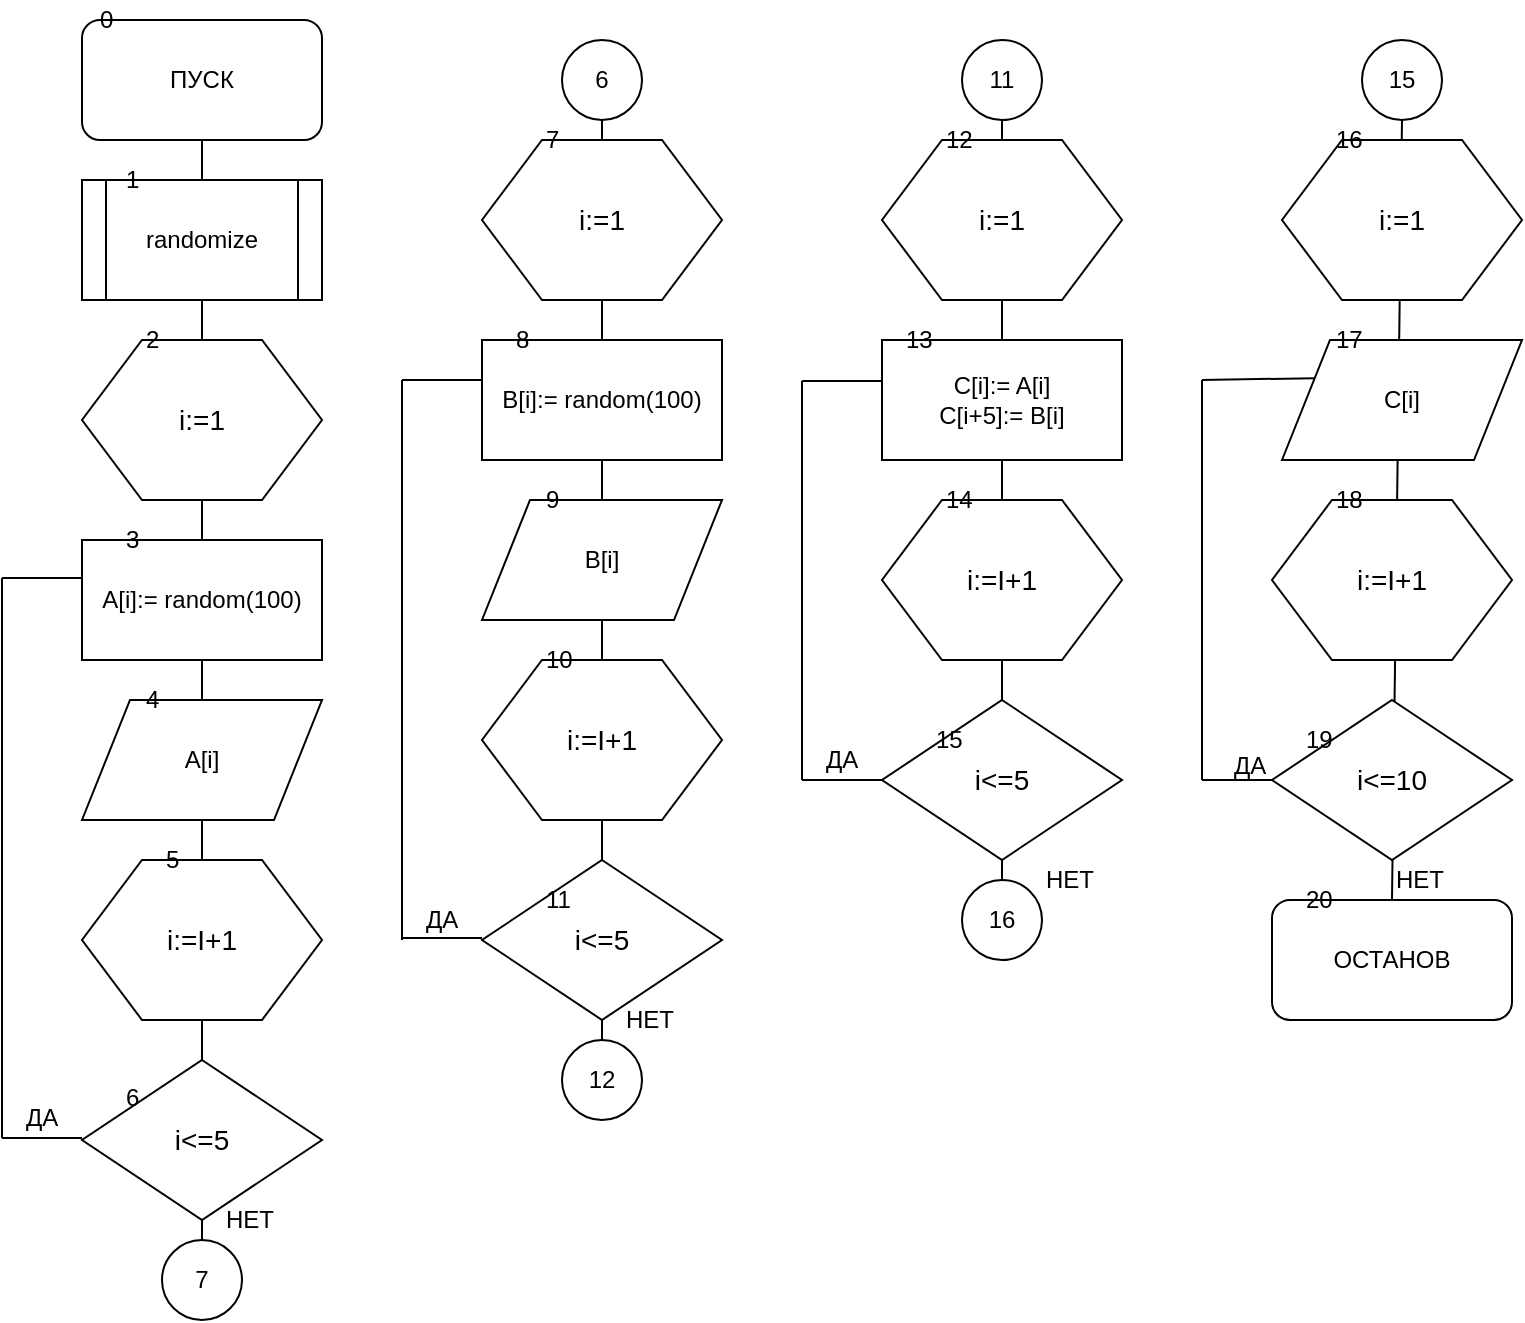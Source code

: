<mxfile version="12.2.7" type="device" pages="1"><diagram id="AQIkGVupj3wP3OMNhYuA" name="Page-1"><mxGraphModel dx="1220" dy="723" grid="1" gridSize="10" guides="1" tooltips="1" connect="1" arrows="1" fold="1" page="1" pageScale="1" pageWidth="827" pageHeight="1169" math="0" shadow="0"><root><mxCell id="0"/><mxCell id="1" parent="0"/><mxCell id="TCG_3MlKlVxxfX95vDjn-75" value="" style="endArrow=none;html=1;entryX=0.5;entryY=0;entryDx=0;entryDy=0;exitX=0.5;exitY=1;exitDx=0;exitDy=0;" edge="1" parent="1" source="TCG_3MlKlVxxfX95vDjn-64" target="TCG_3MlKlVxxfX95vDjn-31"><mxGeometry width="50" height="50" relative="1" as="geometry"><mxPoint x="80" y="740" as="sourcePoint"/><mxPoint x="130" y="690" as="targetPoint"/></mxGeometry></mxCell><mxCell id="TCG_3MlKlVxxfX95vDjn-61" value="" style="endArrow=none;html=1;" edge="1" parent="1" target="TCG_3MlKlVxxfX95vDjn-17"><mxGeometry width="50" height="50" relative="1" as="geometry"><mxPoint x="540" y="62" as="sourcePoint"/><mxPoint x="540" y="540" as="targetPoint"/></mxGeometry></mxCell><mxCell id="TCG_3MlKlVxxfX95vDjn-20" value="" style="endArrow=none;html=1;" edge="1" parent="1" source="TCG_3MlKlVxxfX95vDjn-17"><mxGeometry width="50" height="50" relative="1" as="geometry"><mxPoint x="540" y="62" as="sourcePoint"/><mxPoint x="540" y="460" as="targetPoint"/></mxGeometry></mxCell><mxCell id="TCG_3MlKlVxxfX95vDjn-19" value="" style="endArrow=none;html=1;" edge="1" parent="1"><mxGeometry width="50" height="50" relative="1" as="geometry"><mxPoint x="340" y="60" as="sourcePoint"/><mxPoint x="340" y="540" as="targetPoint"/></mxGeometry></mxCell><mxCell id="TCG_3MlKlVxxfX95vDjn-18" value="" style="endArrow=none;html=1;exitX=0.5;exitY=1;exitDx=0;exitDy=0;" edge="1" parent="1" source="TCG_3MlKlVxxfX95vDjn-1"><mxGeometry width="50" height="50" relative="1" as="geometry"><mxPoint x="80" y="690" as="sourcePoint"/><mxPoint x="140" y="640" as="targetPoint"/></mxGeometry></mxCell><mxCell id="TCG_3MlKlVxxfX95vDjn-1" value="ПУСК" style="rounded=1;whiteSpace=wrap;html=1;" vertex="1" parent="1"><mxGeometry x="80" y="20" width="120" height="60" as="geometry"/></mxCell><mxCell id="TCG_3MlKlVxxfX95vDjn-2" value="randomize" style="shape=process;whiteSpace=wrap;html=1;backgroundOutline=1;" vertex="1" parent="1"><mxGeometry x="80" y="100" width="120" height="60" as="geometry"/></mxCell><mxCell id="TCG_3MlKlVxxfX95vDjn-3" value="&lt;font style=&quot;font-size: 14px&quot;&gt;i:=1&lt;/font&gt;" style="shape=hexagon;perimeter=hexagonPerimeter2;whiteSpace=wrap;html=1;" vertex="1" parent="1"><mxGeometry x="80" y="180" width="120" height="80" as="geometry"/></mxCell><mxCell id="TCG_3MlKlVxxfX95vDjn-4" value="A[i]:= random(100)" style="rounded=0;whiteSpace=wrap;html=1;" vertex="1" parent="1"><mxGeometry x="80" y="280" width="120" height="60" as="geometry"/></mxCell><mxCell id="TCG_3MlKlVxxfX95vDjn-5" value="&lt;span style=&quot;white-space: normal&quot;&gt;A[i]&lt;/span&gt;" style="shape=parallelogram;perimeter=parallelogramPerimeter;whiteSpace=wrap;html=1;" vertex="1" parent="1"><mxGeometry x="80" y="360" width="120" height="60" as="geometry"/></mxCell><mxCell id="TCG_3MlKlVxxfX95vDjn-6" value="&lt;font style=&quot;font-size: 14px&quot;&gt;i:=I+1&lt;/font&gt;" style="shape=hexagon;perimeter=hexagonPerimeter2;whiteSpace=wrap;html=1;" vertex="1" parent="1"><mxGeometry x="80" y="440" width="120" height="80" as="geometry"/></mxCell><mxCell id="TCG_3MlKlVxxfX95vDjn-7" value="&lt;font style=&quot;font-size: 14px&quot;&gt;i&amp;lt;=5&lt;/font&gt;" style="rhombus;whiteSpace=wrap;html=1;" vertex="1" parent="1"><mxGeometry x="80" y="540" width="120" height="80" as="geometry"/></mxCell><mxCell id="TCG_3MlKlVxxfX95vDjn-8" value="&lt;span style=&quot;font-size: 14px ; white-space: normal&quot;&gt;i:=1&lt;/span&gt;" style="shape=hexagon;perimeter=hexagonPerimeter2;whiteSpace=wrap;html=1;" vertex="1" parent="1"><mxGeometry x="280" y="80" width="120" height="80" as="geometry"/></mxCell><mxCell id="TCG_3MlKlVxxfX95vDjn-9" value="B[i]:= random(100)" style="rounded=0;whiteSpace=wrap;html=1;" vertex="1" parent="1"><mxGeometry x="280" y="180" width="120" height="60" as="geometry"/></mxCell><mxCell id="TCG_3MlKlVxxfX95vDjn-10" value="&lt;span style=&quot;white-space: normal&quot;&gt;B[i]&lt;/span&gt;" style="shape=parallelogram;perimeter=parallelogramPerimeter;whiteSpace=wrap;html=1;" vertex="1" parent="1"><mxGeometry x="280" y="260" width="120" height="60" as="geometry"/></mxCell><mxCell id="TCG_3MlKlVxxfX95vDjn-11" value="&lt;span style=&quot;font-size: 14px ; white-space: normal&quot;&gt;i:=I+1&lt;/span&gt;" style="shape=hexagon;perimeter=hexagonPerimeter2;whiteSpace=wrap;html=1;" vertex="1" parent="1"><mxGeometry x="280" y="340" width="120" height="80" as="geometry"/></mxCell><mxCell id="TCG_3MlKlVxxfX95vDjn-12" value="&lt;span style=&quot;font-size: 14px ; white-space: normal&quot;&gt;i&amp;lt;=5&lt;/span&gt;" style="rhombus;whiteSpace=wrap;html=1;" vertex="1" parent="1"><mxGeometry x="280" y="440" width="120" height="80" as="geometry"/></mxCell><mxCell id="TCG_3MlKlVxxfX95vDjn-13" value="&lt;span style=&quot;font-size: 14px ; white-space: normal&quot;&gt;i:=1&lt;/span&gt;" style="shape=hexagon;perimeter=hexagonPerimeter2;whiteSpace=wrap;html=1;" vertex="1" parent="1"><mxGeometry x="480" y="80" width="120" height="80" as="geometry"/></mxCell><mxCell id="TCG_3MlKlVxxfX95vDjn-14" value="&lt;div&gt;C[i]:= A[i]&lt;/div&gt;&lt;div&gt;C[i+5]:= B[i]&lt;/div&gt;" style="rounded=0;whiteSpace=wrap;html=1;" vertex="1" parent="1"><mxGeometry x="480" y="180" width="120" height="60" as="geometry"/></mxCell><mxCell id="TCG_3MlKlVxxfX95vDjn-16" value="&lt;span style=&quot;font-size: 14px ; white-space: normal&quot;&gt;i:=I+1&lt;/span&gt;" style="shape=hexagon;perimeter=hexagonPerimeter2;whiteSpace=wrap;html=1;" vertex="1" parent="1"><mxGeometry x="480" y="260" width="120" height="80" as="geometry"/></mxCell><mxCell id="TCG_3MlKlVxxfX95vDjn-22" value="" style="endArrow=none;html=1;entryX=0;entryY=0.5;entryDx=0;entryDy=0;" edge="1" parent="1" target="TCG_3MlKlVxxfX95vDjn-17"><mxGeometry width="50" height="50" relative="1" as="geometry"><mxPoint x="440" y="400" as="sourcePoint"/><mxPoint x="480" y="480.5" as="targetPoint"/></mxGeometry></mxCell><mxCell id="TCG_3MlKlVxxfX95vDjn-23" value="" style="endArrow=none;html=1;" edge="1" parent="1"><mxGeometry width="50" height="50" relative="1" as="geometry"><mxPoint x="440" y="200.5" as="sourcePoint"/><mxPoint x="440" y="400" as="targetPoint"/></mxGeometry></mxCell><mxCell id="TCG_3MlKlVxxfX95vDjn-24" value="" style="endArrow=none;html=1;entryX=0;entryY=0.5;entryDx=0;entryDy=0;" edge="1" parent="1"><mxGeometry width="50" height="50" relative="1" as="geometry"><mxPoint x="440" y="200.5" as="sourcePoint"/><mxPoint x="480" y="200.5" as="targetPoint"/></mxGeometry></mxCell><mxCell id="TCG_3MlKlVxxfX95vDjn-25" value="ДА" style="text;html=1;resizable=0;points=[];autosize=1;align=left;verticalAlign=top;spacingTop=-4;" vertex="1" parent="1"><mxGeometry x="250" y="460" width="30" height="20" as="geometry"/></mxCell><mxCell id="TCG_3MlKlVxxfX95vDjn-26" value="НЕТ" style="text;html=1;resizable=0;points=[];autosize=1;align=left;verticalAlign=top;spacingTop=-4;" vertex="1" parent="1"><mxGeometry x="150" y="610" width="40" height="20" as="geometry"/></mxCell><mxCell id="TCG_3MlKlVxxfX95vDjn-27" value="7" style="ellipse;whiteSpace=wrap;html=1;aspect=fixed;" vertex="1" parent="1"><mxGeometry x="120" y="630" width="40" height="40" as="geometry"/></mxCell><mxCell id="TCG_3MlKlVxxfX95vDjn-28" value="6" style="ellipse;whiteSpace=wrap;html=1;aspect=fixed;" vertex="1" parent="1"><mxGeometry x="320" y="30" width="40" height="40" as="geometry"/></mxCell><mxCell id="TCG_3MlKlVxxfX95vDjn-29" value="11" style="ellipse;whiteSpace=wrap;html=1;aspect=fixed;" vertex="1" parent="1"><mxGeometry x="520" y="30" width="40" height="40" as="geometry"/></mxCell><mxCell id="TCG_3MlKlVxxfX95vDjn-30" value="12" style="ellipse;whiteSpace=wrap;html=1;aspect=fixed;" vertex="1" parent="1"><mxGeometry x="320" y="530" width="40" height="40" as="geometry"/></mxCell><mxCell id="TCG_3MlKlVxxfX95vDjn-31" value="ОСТАНОВ" style="rounded=1;whiteSpace=wrap;html=1;" vertex="1" parent="1"><mxGeometry x="675" y="460" width="120" height="60" as="geometry"/></mxCell><mxCell id="TCG_3MlKlVxxfX95vDjn-32" value="" style="endArrow=none;html=1;entryX=0;entryY=0.5;entryDx=0;entryDy=0;" edge="1" parent="1"><mxGeometry width="50" height="50" relative="1" as="geometry"><mxPoint x="240" y="479" as="sourcePoint"/><mxPoint x="280" y="479" as="targetPoint"/></mxGeometry></mxCell><mxCell id="TCG_3MlKlVxxfX95vDjn-33" value="" style="endArrow=none;html=1;" edge="1" parent="1"><mxGeometry width="50" height="50" relative="1" as="geometry"><mxPoint x="240" y="200" as="sourcePoint"/><mxPoint x="240" y="480" as="targetPoint"/></mxGeometry></mxCell><mxCell id="TCG_3MlKlVxxfX95vDjn-34" value="" style="endArrow=none;html=1;entryX=0;entryY=0.5;entryDx=0;entryDy=0;" edge="1" parent="1"><mxGeometry width="50" height="50" relative="1" as="geometry"><mxPoint x="240" y="200" as="sourcePoint"/><mxPoint x="280" y="200" as="targetPoint"/></mxGeometry></mxCell><mxCell id="TCG_3MlKlVxxfX95vDjn-35" value="ДА" style="text;html=1;resizable=0;points=[];autosize=1;align=left;verticalAlign=top;spacingTop=-4;" vertex="1" parent="1"><mxGeometry x="450" y="380" width="30" height="20" as="geometry"/></mxCell><mxCell id="TCG_3MlKlVxxfX95vDjn-36" value="" style="endArrow=none;html=1;entryX=0;entryY=0.5;entryDx=0;entryDy=0;" edge="1" parent="1"><mxGeometry width="50" height="50" relative="1" as="geometry"><mxPoint x="40" y="579" as="sourcePoint"/><mxPoint x="80" y="579" as="targetPoint"/></mxGeometry></mxCell><mxCell id="TCG_3MlKlVxxfX95vDjn-37" value="" style="endArrow=none;html=1;" edge="1" parent="1"><mxGeometry width="50" height="50" relative="1" as="geometry"><mxPoint x="40" y="299" as="sourcePoint"/><mxPoint x="40" y="579" as="targetPoint"/></mxGeometry></mxCell><mxCell id="TCG_3MlKlVxxfX95vDjn-38" value="" style="endArrow=none;html=1;entryX=0;entryY=0.5;entryDx=0;entryDy=0;" edge="1" parent="1"><mxGeometry width="50" height="50" relative="1" as="geometry"><mxPoint x="40" y="299" as="sourcePoint"/><mxPoint x="80" y="299" as="targetPoint"/></mxGeometry></mxCell><mxCell id="TCG_3MlKlVxxfX95vDjn-39" value="ДА" style="text;html=1;resizable=0;points=[];autosize=1;align=left;verticalAlign=top;spacingTop=-4;" vertex="1" parent="1"><mxGeometry x="50" y="559" width="30" height="20" as="geometry"/></mxCell><mxCell id="TCG_3MlKlVxxfX95vDjn-40" value="0" style="text;html=1;resizable=0;points=[];autosize=1;align=left;verticalAlign=top;spacingTop=-4;" vertex="1" parent="1"><mxGeometry x="87" y="10" width="20" height="20" as="geometry"/></mxCell><mxCell id="TCG_3MlKlVxxfX95vDjn-41" value="1" style="text;html=1;resizable=0;points=[];autosize=1;align=left;verticalAlign=top;spacingTop=-4;" vertex="1" parent="1"><mxGeometry x="100" y="90" width="20" height="20" as="geometry"/></mxCell><mxCell id="TCG_3MlKlVxxfX95vDjn-42" value="2" style="text;html=1;resizable=0;points=[];autosize=1;align=left;verticalAlign=top;spacingTop=-4;" vertex="1" parent="1"><mxGeometry x="110" y="170" width="20" height="20" as="geometry"/></mxCell><mxCell id="TCG_3MlKlVxxfX95vDjn-43" value="3" style="text;html=1;resizable=0;points=[];autosize=1;align=left;verticalAlign=top;spacingTop=-4;" vertex="1" parent="1"><mxGeometry x="100" y="270" width="20" height="20" as="geometry"/></mxCell><mxCell id="TCG_3MlKlVxxfX95vDjn-44" value="4" style="text;html=1;resizable=0;points=[];autosize=1;align=left;verticalAlign=top;spacingTop=-4;" vertex="1" parent="1"><mxGeometry x="110" y="350" width="20" height="20" as="geometry"/></mxCell><mxCell id="TCG_3MlKlVxxfX95vDjn-45" value="5" style="text;html=1;resizable=0;points=[];autosize=1;align=left;verticalAlign=top;spacingTop=-4;" vertex="1" parent="1"><mxGeometry x="120" y="430" width="20" height="20" as="geometry"/></mxCell><mxCell id="TCG_3MlKlVxxfX95vDjn-46" value="6" style="text;html=1;resizable=0;points=[];autosize=1;align=left;verticalAlign=top;spacingTop=-4;" vertex="1" parent="1"><mxGeometry x="100" y="549" width="20" height="20" as="geometry"/></mxCell><mxCell id="TCG_3MlKlVxxfX95vDjn-47" value="7" style="text;html=1;resizable=0;points=[];autosize=1;align=left;verticalAlign=top;spacingTop=-4;" vertex="1" parent="1"><mxGeometry x="310" y="70" width="20" height="20" as="geometry"/></mxCell><mxCell id="TCG_3MlKlVxxfX95vDjn-48" value="8" style="text;html=1;resizable=0;points=[];autosize=1;align=left;verticalAlign=top;spacingTop=-4;" vertex="1" parent="1"><mxGeometry x="295" y="170" width="20" height="20" as="geometry"/></mxCell><mxCell id="TCG_3MlKlVxxfX95vDjn-49" value="9" style="text;html=1;resizable=0;points=[];autosize=1;align=left;verticalAlign=top;spacingTop=-4;" vertex="1" parent="1"><mxGeometry x="310" y="250" width="20" height="20" as="geometry"/></mxCell><mxCell id="TCG_3MlKlVxxfX95vDjn-50" value="10" style="text;html=1;resizable=0;points=[];autosize=1;align=left;verticalAlign=top;spacingTop=-4;" vertex="1" parent="1"><mxGeometry x="310" y="330" width="30" height="20" as="geometry"/></mxCell><mxCell id="TCG_3MlKlVxxfX95vDjn-51" value="11" style="text;html=1;resizable=0;points=[];autosize=1;align=left;verticalAlign=top;spacingTop=-4;" vertex="1" parent="1"><mxGeometry x="310" y="450" width="30" height="20" as="geometry"/></mxCell><mxCell id="TCG_3MlKlVxxfX95vDjn-52" value="12" style="text;html=1;resizable=0;points=[];autosize=1;align=left;verticalAlign=top;spacingTop=-4;" vertex="1" parent="1"><mxGeometry x="510" y="70" width="30" height="20" as="geometry"/></mxCell><mxCell id="TCG_3MlKlVxxfX95vDjn-53" value="13" style="text;html=1;resizable=0;points=[];autosize=1;align=left;verticalAlign=top;spacingTop=-4;" vertex="1" parent="1"><mxGeometry x="490" y="170" width="30" height="20" as="geometry"/></mxCell><mxCell id="TCG_3MlKlVxxfX95vDjn-54" value="14" style="text;html=1;resizable=0;points=[];autosize=1;align=left;verticalAlign=top;spacingTop=-4;" vertex="1" parent="1"><mxGeometry x="510" y="250" width="30" height="20" as="geometry"/></mxCell><mxCell id="TCG_3MlKlVxxfX95vDjn-59" value="НЕТ" style="text;html=1;resizable=0;points=[];autosize=1;align=left;verticalAlign=top;spacingTop=-4;" vertex="1" parent="1"><mxGeometry x="350" y="510" width="40" height="20" as="geometry"/></mxCell><mxCell id="TCG_3MlKlVxxfX95vDjn-17" value="&lt;span style=&quot;font-size: 14px ; white-space: normal&quot;&gt;i&amp;lt;=5&lt;/span&gt;" style="rhombus;whiteSpace=wrap;html=1;" vertex="1" parent="1"><mxGeometry x="480" y="360" width="120" height="80" as="geometry"/></mxCell><mxCell id="TCG_3MlKlVxxfX95vDjn-55" value="15" style="text;html=1;resizable=0;points=[];autosize=1;align=left;verticalAlign=top;spacingTop=-4;" vertex="1" parent="1"><mxGeometry x="505" y="370" width="30" height="20" as="geometry"/></mxCell><mxCell id="TCG_3MlKlVxxfX95vDjn-62" value="НЕТ" style="text;html=1;resizable=0;points=[];autosize=1;align=left;verticalAlign=top;spacingTop=-4;" vertex="1" parent="1"><mxGeometry x="560" y="440" width="40" height="20" as="geometry"/></mxCell><mxCell id="TCG_3MlKlVxxfX95vDjn-63" value="16" style="ellipse;whiteSpace=wrap;html=1;aspect=fixed;" vertex="1" parent="1"><mxGeometry x="520" y="450" width="40" height="40" as="geometry"/></mxCell><mxCell id="TCG_3MlKlVxxfX95vDjn-64" value="15" style="ellipse;whiteSpace=wrap;html=1;aspect=fixed;" vertex="1" parent="1"><mxGeometry x="720" y="30" width="40" height="40" as="geometry"/></mxCell><mxCell id="TCG_3MlKlVxxfX95vDjn-65" value="&lt;span style=&quot;font-size: 14px ; white-space: normal&quot;&gt;i:=1&lt;/span&gt;" style="shape=hexagon;perimeter=hexagonPerimeter2;whiteSpace=wrap;html=1;" vertex="1" parent="1"><mxGeometry x="680" y="80" width="120" height="80" as="geometry"/></mxCell><mxCell id="TCG_3MlKlVxxfX95vDjn-67" value="16" style="text;html=1;resizable=0;points=[];autosize=1;align=left;verticalAlign=top;spacingTop=-4;" vertex="1" parent="1"><mxGeometry x="705" y="70" width="30" height="20" as="geometry"/></mxCell><mxCell id="TCG_3MlKlVxxfX95vDjn-68" value="&lt;span style=&quot;white-space: normal&quot;&gt;С[i]&lt;/span&gt;" style="shape=parallelogram;perimeter=parallelogramPerimeter;whiteSpace=wrap;html=1;" vertex="1" parent="1"><mxGeometry x="680" y="180" width="120" height="60" as="geometry"/></mxCell><mxCell id="TCG_3MlKlVxxfX95vDjn-69" value="17" style="text;html=1;resizable=0;points=[];autosize=1;align=left;verticalAlign=top;spacingTop=-4;" vertex="1" parent="1"><mxGeometry x="705" y="170" width="30" height="20" as="geometry"/></mxCell><mxCell id="TCG_3MlKlVxxfX95vDjn-70" value="&lt;font style=&quot;font-size: 14px&quot;&gt;i:=I+1&lt;/font&gt;" style="shape=hexagon;perimeter=hexagonPerimeter2;whiteSpace=wrap;html=1;" vertex="1" parent="1"><mxGeometry x="675" y="260" width="120" height="80" as="geometry"/></mxCell><mxCell id="TCG_3MlKlVxxfX95vDjn-71" value="&lt;span style=&quot;font-size: 14px ; white-space: normal&quot;&gt;i&amp;lt;=10&lt;/span&gt;" style="rhombus;whiteSpace=wrap;html=1;" vertex="1" parent="1"><mxGeometry x="675" y="360" width="120" height="80" as="geometry"/></mxCell><mxCell id="TCG_3MlKlVxxfX95vDjn-72" value="18" style="text;html=1;resizable=0;points=[];autosize=1;align=left;verticalAlign=top;spacingTop=-4;" vertex="1" parent="1"><mxGeometry x="705" y="250" width="30" height="20" as="geometry"/></mxCell><mxCell id="TCG_3MlKlVxxfX95vDjn-73" value="19" style="text;html=1;resizable=0;points=[];autosize=1;align=left;verticalAlign=top;spacingTop=-4;" vertex="1" parent="1"><mxGeometry x="690" y="370" width="30" height="20" as="geometry"/></mxCell><mxCell id="TCG_3MlKlVxxfX95vDjn-74" value="20" style="text;html=1;resizable=0;points=[];autosize=1;align=left;verticalAlign=top;spacingTop=-4;" vertex="1" parent="1"><mxGeometry x="690" y="450" width="30" height="20" as="geometry"/></mxCell><mxCell id="TCG_3MlKlVxxfX95vDjn-76" value="" style="endArrow=none;html=1;entryX=0;entryY=0.5;entryDx=0;entryDy=0;" edge="1" parent="1" target="TCG_3MlKlVxxfX95vDjn-71"><mxGeometry width="50" height="50" relative="1" as="geometry"><mxPoint x="640" y="400" as="sourcePoint"/><mxPoint x="90" y="690" as="targetPoint"/></mxGeometry></mxCell><mxCell id="TCG_3MlKlVxxfX95vDjn-78" value="" style="endArrow=none;html=1;entryX=0;entryY=0.25;entryDx=0;entryDy=0;" edge="1" parent="1" target="TCG_3MlKlVxxfX95vDjn-68"><mxGeometry width="50" height="50" relative="1" as="geometry"><mxPoint x="640" y="200" as="sourcePoint"/><mxPoint x="675" y="200" as="targetPoint"/></mxGeometry></mxCell><mxCell id="TCG_3MlKlVxxfX95vDjn-79" value="" style="endArrow=none;html=1;" edge="1" parent="1"><mxGeometry width="50" height="50" relative="1" as="geometry"><mxPoint x="640" y="200" as="sourcePoint"/><mxPoint x="640" y="400" as="targetPoint"/></mxGeometry></mxCell><mxCell id="TCG_3MlKlVxxfX95vDjn-80" value="ДА" style="text;html=1;resizable=0;points=[];autosize=1;align=left;verticalAlign=top;spacingTop=-4;" vertex="1" parent="1"><mxGeometry x="654" y="383" width="30" height="20" as="geometry"/></mxCell><mxCell id="TCG_3MlKlVxxfX95vDjn-81" value="НЕТ" style="text;html=1;resizable=0;points=[];autosize=1;align=left;verticalAlign=top;spacingTop=-4;" vertex="1" parent="1"><mxGeometry x="735" y="440" width="40" height="20" as="geometry"/></mxCell></root></mxGraphModel></diagram></mxfile>